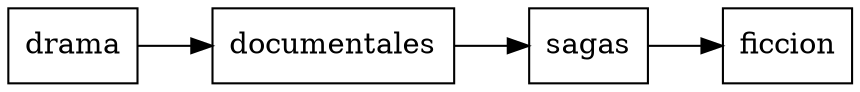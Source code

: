digraph G {
 rankdir = LR;drama[shape=elipse,label="drama" ];
documentales[shape=elipse,label="documentales" ];
drama -> documentales
sagas[shape=elipse,label="sagas" ];
documentales -> sagas
ficcion[shape=elipse,label="ficcion" ];
sagas -> ficcion
}